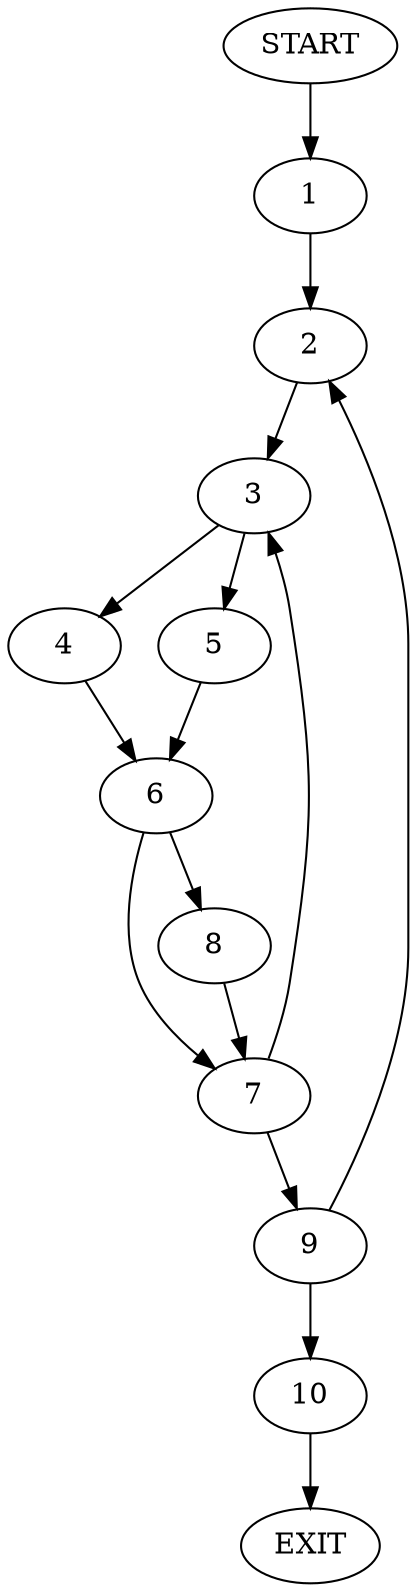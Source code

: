 digraph {
0 [label="START"]
11 [label="EXIT"]
0 -> 1
1 -> 2
2 -> 3
3 -> 4
3 -> 5
5 -> 6
4 -> 6
6 -> 7
6 -> 8
8 -> 7
7 -> 9
7 -> 3
9 -> 2
9 -> 10
10 -> 11
}
